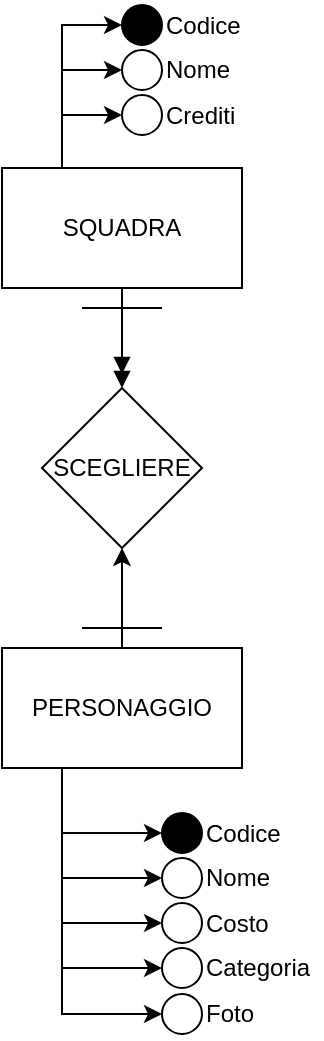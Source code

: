 <mxfile version="24.0.4" type="device">
  <diagram name="Pagina-1" id="UOyHJHLB2YvrKE_yncm4">
    <mxGraphModel dx="649" dy="394" grid="1" gridSize="10" guides="1" tooltips="1" connect="1" arrows="1" fold="1" page="1" pageScale="1" pageWidth="827" pageHeight="1169" math="0" shadow="0">
      <root>
        <mxCell id="0" />
        <mxCell id="1" parent="0" />
        <mxCell id="TPkKBxO_Lit17-kxP2US-7" style="edgeStyle=orthogonalEdgeStyle;rounded=0;orthogonalLoop=1;jettySize=auto;html=1;exitX=0.5;exitY=1;exitDx=0;exitDy=0;entryX=0.5;entryY=0;entryDx=0;entryDy=0;endArrow=doubleBlock;endFill=1;" edge="1" parent="1" source="TPkKBxO_Lit17-kxP2US-1" target="TPkKBxO_Lit17-kxP2US-4">
          <mxGeometry relative="1" as="geometry" />
        </mxCell>
        <mxCell id="TPkKBxO_Lit17-kxP2US-19" style="edgeStyle=orthogonalEdgeStyle;rounded=0;orthogonalLoop=1;jettySize=auto;html=1;exitX=0.25;exitY=0;exitDx=0;exitDy=0;entryX=0;entryY=0.5;entryDx=0;entryDy=0;" edge="1" parent="1" source="TPkKBxO_Lit17-kxP2US-1" target="TPkKBxO_Lit17-kxP2US-17">
          <mxGeometry relative="1" as="geometry" />
        </mxCell>
        <mxCell id="TPkKBxO_Lit17-kxP2US-20" style="edgeStyle=orthogonalEdgeStyle;rounded=0;orthogonalLoop=1;jettySize=auto;html=1;exitX=0.25;exitY=0;exitDx=0;exitDy=0;entryX=0;entryY=0.5;entryDx=0;entryDy=0;" edge="1" parent="1" source="TPkKBxO_Lit17-kxP2US-1" target="TPkKBxO_Lit17-kxP2US-13">
          <mxGeometry relative="1" as="geometry" />
        </mxCell>
        <mxCell id="TPkKBxO_Lit17-kxP2US-21" style="edgeStyle=orthogonalEdgeStyle;rounded=0;orthogonalLoop=1;jettySize=auto;html=1;exitX=0.25;exitY=0;exitDx=0;exitDy=0;entryX=0;entryY=0.5;entryDx=0;entryDy=0;" edge="1" parent="1" source="TPkKBxO_Lit17-kxP2US-1" target="TPkKBxO_Lit17-kxP2US-15">
          <mxGeometry relative="1" as="geometry" />
        </mxCell>
        <mxCell id="TPkKBxO_Lit17-kxP2US-1" value="SQUADRA" style="rounded=0;whiteSpace=wrap;html=1;" vertex="1" parent="1">
          <mxGeometry x="110" y="150" width="120" height="60" as="geometry" />
        </mxCell>
        <mxCell id="TPkKBxO_Lit17-kxP2US-6" style="edgeStyle=orthogonalEdgeStyle;rounded=0;orthogonalLoop=1;jettySize=auto;html=1;exitX=0.5;exitY=0;exitDx=0;exitDy=0;entryX=0.5;entryY=1;entryDx=0;entryDy=0;endArrow=classic;endFill=1;" edge="1" parent="1" source="TPkKBxO_Lit17-kxP2US-3" target="TPkKBxO_Lit17-kxP2US-4">
          <mxGeometry relative="1" as="geometry" />
        </mxCell>
        <mxCell id="TPkKBxO_Lit17-kxP2US-33" style="edgeStyle=orthogonalEdgeStyle;rounded=0;orthogonalLoop=1;jettySize=auto;html=1;exitX=0.25;exitY=1;exitDx=0;exitDy=0;entryX=0;entryY=0.5;entryDx=0;entryDy=0;" edge="1" parent="1" source="TPkKBxO_Lit17-kxP2US-3" target="TPkKBxO_Lit17-kxP2US-25">
          <mxGeometry relative="1" as="geometry" />
        </mxCell>
        <mxCell id="TPkKBxO_Lit17-kxP2US-34" style="edgeStyle=orthogonalEdgeStyle;rounded=0;orthogonalLoop=1;jettySize=auto;html=1;exitX=0.25;exitY=1;exitDx=0;exitDy=0;entryX=0;entryY=0.5;entryDx=0;entryDy=0;" edge="1" parent="1" source="TPkKBxO_Lit17-kxP2US-3" target="TPkKBxO_Lit17-kxP2US-23">
          <mxGeometry relative="1" as="geometry" />
        </mxCell>
        <mxCell id="TPkKBxO_Lit17-kxP2US-35" style="edgeStyle=orthogonalEdgeStyle;rounded=0;orthogonalLoop=1;jettySize=auto;html=1;exitX=0.25;exitY=1;exitDx=0;exitDy=0;entryX=0;entryY=0.5;entryDx=0;entryDy=0;" edge="1" parent="1" source="TPkKBxO_Lit17-kxP2US-3" target="TPkKBxO_Lit17-kxP2US-27">
          <mxGeometry relative="1" as="geometry" />
        </mxCell>
        <mxCell id="TPkKBxO_Lit17-kxP2US-36" style="edgeStyle=orthogonalEdgeStyle;rounded=0;orthogonalLoop=1;jettySize=auto;html=1;exitX=0.25;exitY=1;exitDx=0;exitDy=0;entryX=0;entryY=0.5;entryDx=0;entryDy=0;" edge="1" parent="1" source="TPkKBxO_Lit17-kxP2US-3" target="TPkKBxO_Lit17-kxP2US-29">
          <mxGeometry relative="1" as="geometry" />
        </mxCell>
        <mxCell id="TPkKBxO_Lit17-kxP2US-37" style="edgeStyle=orthogonalEdgeStyle;rounded=0;orthogonalLoop=1;jettySize=auto;html=1;exitX=0.25;exitY=1;exitDx=0;exitDy=0;entryX=0;entryY=0.5;entryDx=0;entryDy=0;" edge="1" parent="1" source="TPkKBxO_Lit17-kxP2US-3" target="TPkKBxO_Lit17-kxP2US-31">
          <mxGeometry relative="1" as="geometry" />
        </mxCell>
        <mxCell id="TPkKBxO_Lit17-kxP2US-3" value="PERSONAGGIO" style="rounded=0;whiteSpace=wrap;html=1;" vertex="1" parent="1">
          <mxGeometry x="110" y="390" width="120" height="60" as="geometry" />
        </mxCell>
        <mxCell id="TPkKBxO_Lit17-kxP2US-4" value="SCEGLIERE" style="rhombus;whiteSpace=wrap;html=1;" vertex="1" parent="1">
          <mxGeometry x="130" y="260" width="80" height="80" as="geometry" />
        </mxCell>
        <mxCell id="TPkKBxO_Lit17-kxP2US-13" value="" style="ellipse;whiteSpace=wrap;html=1;aspect=fixed;" vertex="1" parent="1">
          <mxGeometry x="170" y="91" width="20" height="20" as="geometry" />
        </mxCell>
        <mxCell id="TPkKBxO_Lit17-kxP2US-14" value="Nome" style="text;html=1;align=left;verticalAlign=middle;whiteSpace=wrap;rounded=0;" vertex="1" parent="1">
          <mxGeometry x="190" y="88.5" width="60" height="25" as="geometry" />
        </mxCell>
        <mxCell id="TPkKBxO_Lit17-kxP2US-15" value="" style="ellipse;whiteSpace=wrap;html=1;aspect=fixed;fillColor=#000000;" vertex="1" parent="1">
          <mxGeometry x="170" y="68.5" width="20" height="20" as="geometry" />
        </mxCell>
        <mxCell id="TPkKBxO_Lit17-kxP2US-16" value="Codice" style="text;html=1;align=left;verticalAlign=middle;whiteSpace=wrap;rounded=0;" vertex="1" parent="1">
          <mxGeometry x="190" y="66" width="60" height="25" as="geometry" />
        </mxCell>
        <mxCell id="TPkKBxO_Lit17-kxP2US-17" value="" style="ellipse;whiteSpace=wrap;html=1;aspect=fixed;" vertex="1" parent="1">
          <mxGeometry x="170" y="113.5" width="20" height="20" as="geometry" />
        </mxCell>
        <mxCell id="TPkKBxO_Lit17-kxP2US-18" value="Crediti" style="text;html=1;align=left;verticalAlign=middle;whiteSpace=wrap;rounded=0;" vertex="1" parent="1">
          <mxGeometry x="190" y="111" width="60" height="25" as="geometry" />
        </mxCell>
        <mxCell id="TPkKBxO_Lit17-kxP2US-22" value="" style="endArrow=none;html=1;rounded=0;" edge="1" parent="1">
          <mxGeometry width="50" height="50" relative="1" as="geometry">
            <mxPoint x="150" y="380" as="sourcePoint" />
            <mxPoint x="190" y="380" as="targetPoint" />
          </mxGeometry>
        </mxCell>
        <mxCell id="TPkKBxO_Lit17-kxP2US-23" value="" style="ellipse;whiteSpace=wrap;html=1;aspect=fixed;" vertex="1" parent="1">
          <mxGeometry x="190" y="495" width="20" height="20" as="geometry" />
        </mxCell>
        <mxCell id="TPkKBxO_Lit17-kxP2US-24" value="Nome" style="text;html=1;align=left;verticalAlign=middle;whiteSpace=wrap;rounded=0;" vertex="1" parent="1">
          <mxGeometry x="210" y="492.5" width="60" height="25" as="geometry" />
        </mxCell>
        <mxCell id="TPkKBxO_Lit17-kxP2US-25" value="" style="ellipse;whiteSpace=wrap;html=1;aspect=fixed;fillColor=#000000;" vertex="1" parent="1">
          <mxGeometry x="190" y="472.5" width="20" height="20" as="geometry" />
        </mxCell>
        <mxCell id="TPkKBxO_Lit17-kxP2US-26" value="Codice" style="text;html=1;align=left;verticalAlign=middle;whiteSpace=wrap;rounded=0;" vertex="1" parent="1">
          <mxGeometry x="210" y="470" width="60" height="25" as="geometry" />
        </mxCell>
        <mxCell id="TPkKBxO_Lit17-kxP2US-27" value="" style="ellipse;whiteSpace=wrap;html=1;aspect=fixed;" vertex="1" parent="1">
          <mxGeometry x="190" y="517.5" width="20" height="20" as="geometry" />
        </mxCell>
        <mxCell id="TPkKBxO_Lit17-kxP2US-28" value="Costo" style="text;html=1;align=left;verticalAlign=middle;whiteSpace=wrap;rounded=0;" vertex="1" parent="1">
          <mxGeometry x="210" y="515" width="60" height="25" as="geometry" />
        </mxCell>
        <mxCell id="TPkKBxO_Lit17-kxP2US-29" value="" style="ellipse;whiteSpace=wrap;html=1;aspect=fixed;" vertex="1" parent="1">
          <mxGeometry x="190" y="540" width="20" height="20" as="geometry" />
        </mxCell>
        <mxCell id="TPkKBxO_Lit17-kxP2US-30" value="Categoria" style="text;html=1;align=left;verticalAlign=middle;whiteSpace=wrap;rounded=0;" vertex="1" parent="1">
          <mxGeometry x="210" y="537.5" width="60" height="25" as="geometry" />
        </mxCell>
        <mxCell id="TPkKBxO_Lit17-kxP2US-31" value="" style="ellipse;whiteSpace=wrap;html=1;aspect=fixed;" vertex="1" parent="1">
          <mxGeometry x="190" y="563" width="20" height="20" as="geometry" />
        </mxCell>
        <mxCell id="TPkKBxO_Lit17-kxP2US-32" value="Foto" style="text;html=1;align=left;verticalAlign=middle;whiteSpace=wrap;rounded=0;" vertex="1" parent="1">
          <mxGeometry x="210" y="560.5" width="60" height="25" as="geometry" />
        </mxCell>
        <mxCell id="TPkKBxO_Lit17-kxP2US-39" value="" style="endArrow=none;html=1;rounded=0;" edge="1" parent="1">
          <mxGeometry width="50" height="50" relative="1" as="geometry">
            <mxPoint x="150" y="220" as="sourcePoint" />
            <mxPoint x="190" y="220" as="targetPoint" />
          </mxGeometry>
        </mxCell>
      </root>
    </mxGraphModel>
  </diagram>
</mxfile>
